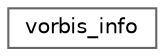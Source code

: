 digraph "Graphical Class Hierarchy"
{
 // LATEX_PDF_SIZE
  bgcolor="transparent";
  edge [fontname=Helvetica,fontsize=10,labelfontname=Helvetica,labelfontsize=10];
  node [fontname=Helvetica,fontsize=10,shape=box,height=0.2,width=0.4];
  rankdir="LR";
  Node0 [id="Node000000",label="vorbis_info",height=0.2,width=0.4,color="grey40", fillcolor="white", style="filled",URL="$structvorbis__info.html",tooltip=" "];
}
